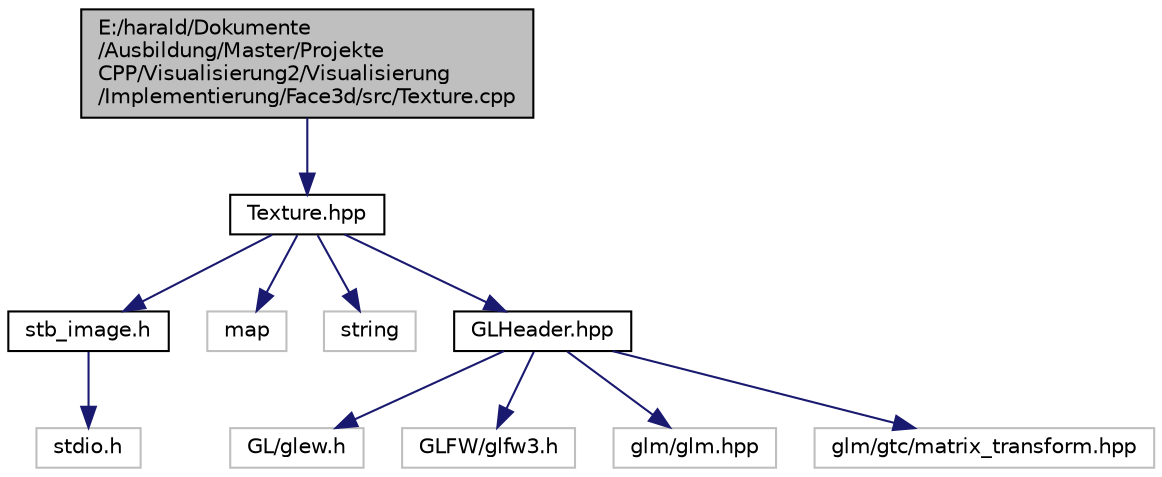digraph "E:/harald/Dokumente/Ausbildung/Master/ProjekteCPP/Visualisierung2/Visualisierung/Implementierung/Face3d/src/Texture.cpp"
{
  edge [fontname="Helvetica",fontsize="10",labelfontname="Helvetica",labelfontsize="10"];
  node [fontname="Helvetica",fontsize="10",shape=record];
  Node1 [label="E:/harald/Dokumente\l/Ausbildung/Master/Projekte\lCPP/Visualisierung2/Visualisierung\l/Implementierung/Face3d/src/Texture.cpp",height=0.2,width=0.4,color="black", fillcolor="grey75", style="filled", fontcolor="black"];
  Node1 -> Node2 [color="midnightblue",fontsize="10",style="solid"];
  Node2 [label="Texture.hpp",height=0.2,width=0.4,color="black", fillcolor="white", style="filled",URL="$_texture_8hpp.html"];
  Node2 -> Node3 [color="midnightblue",fontsize="10",style="solid"];
  Node3 [label="stb_image.h",height=0.2,width=0.4,color="black", fillcolor="white", style="filled",URL="$stb__image_8h.html"];
  Node3 -> Node4 [color="midnightblue",fontsize="10",style="solid"];
  Node4 [label="stdio.h",height=0.2,width=0.4,color="grey75", fillcolor="white", style="filled"];
  Node2 -> Node5 [color="midnightblue",fontsize="10",style="solid"];
  Node5 [label="map",height=0.2,width=0.4,color="grey75", fillcolor="white", style="filled"];
  Node2 -> Node6 [color="midnightblue",fontsize="10",style="solid"];
  Node6 [label="string",height=0.2,width=0.4,color="grey75", fillcolor="white", style="filled"];
  Node2 -> Node7 [color="midnightblue",fontsize="10",style="solid"];
  Node7 [label="GLHeader.hpp",height=0.2,width=0.4,color="black", fillcolor="white", style="filled",URL="$_g_l_header_8hpp.html"];
  Node7 -> Node8 [color="midnightblue",fontsize="10",style="solid"];
  Node8 [label="GL/glew.h",height=0.2,width=0.4,color="grey75", fillcolor="white", style="filled"];
  Node7 -> Node9 [color="midnightblue",fontsize="10",style="solid"];
  Node9 [label="GLFW/glfw3.h",height=0.2,width=0.4,color="grey75", fillcolor="white", style="filled"];
  Node7 -> Node10 [color="midnightblue",fontsize="10",style="solid"];
  Node10 [label="glm/glm.hpp",height=0.2,width=0.4,color="grey75", fillcolor="white", style="filled"];
  Node7 -> Node11 [color="midnightblue",fontsize="10",style="solid"];
  Node11 [label="glm/gtc/matrix_transform.hpp",height=0.2,width=0.4,color="grey75", fillcolor="white", style="filled"];
}
